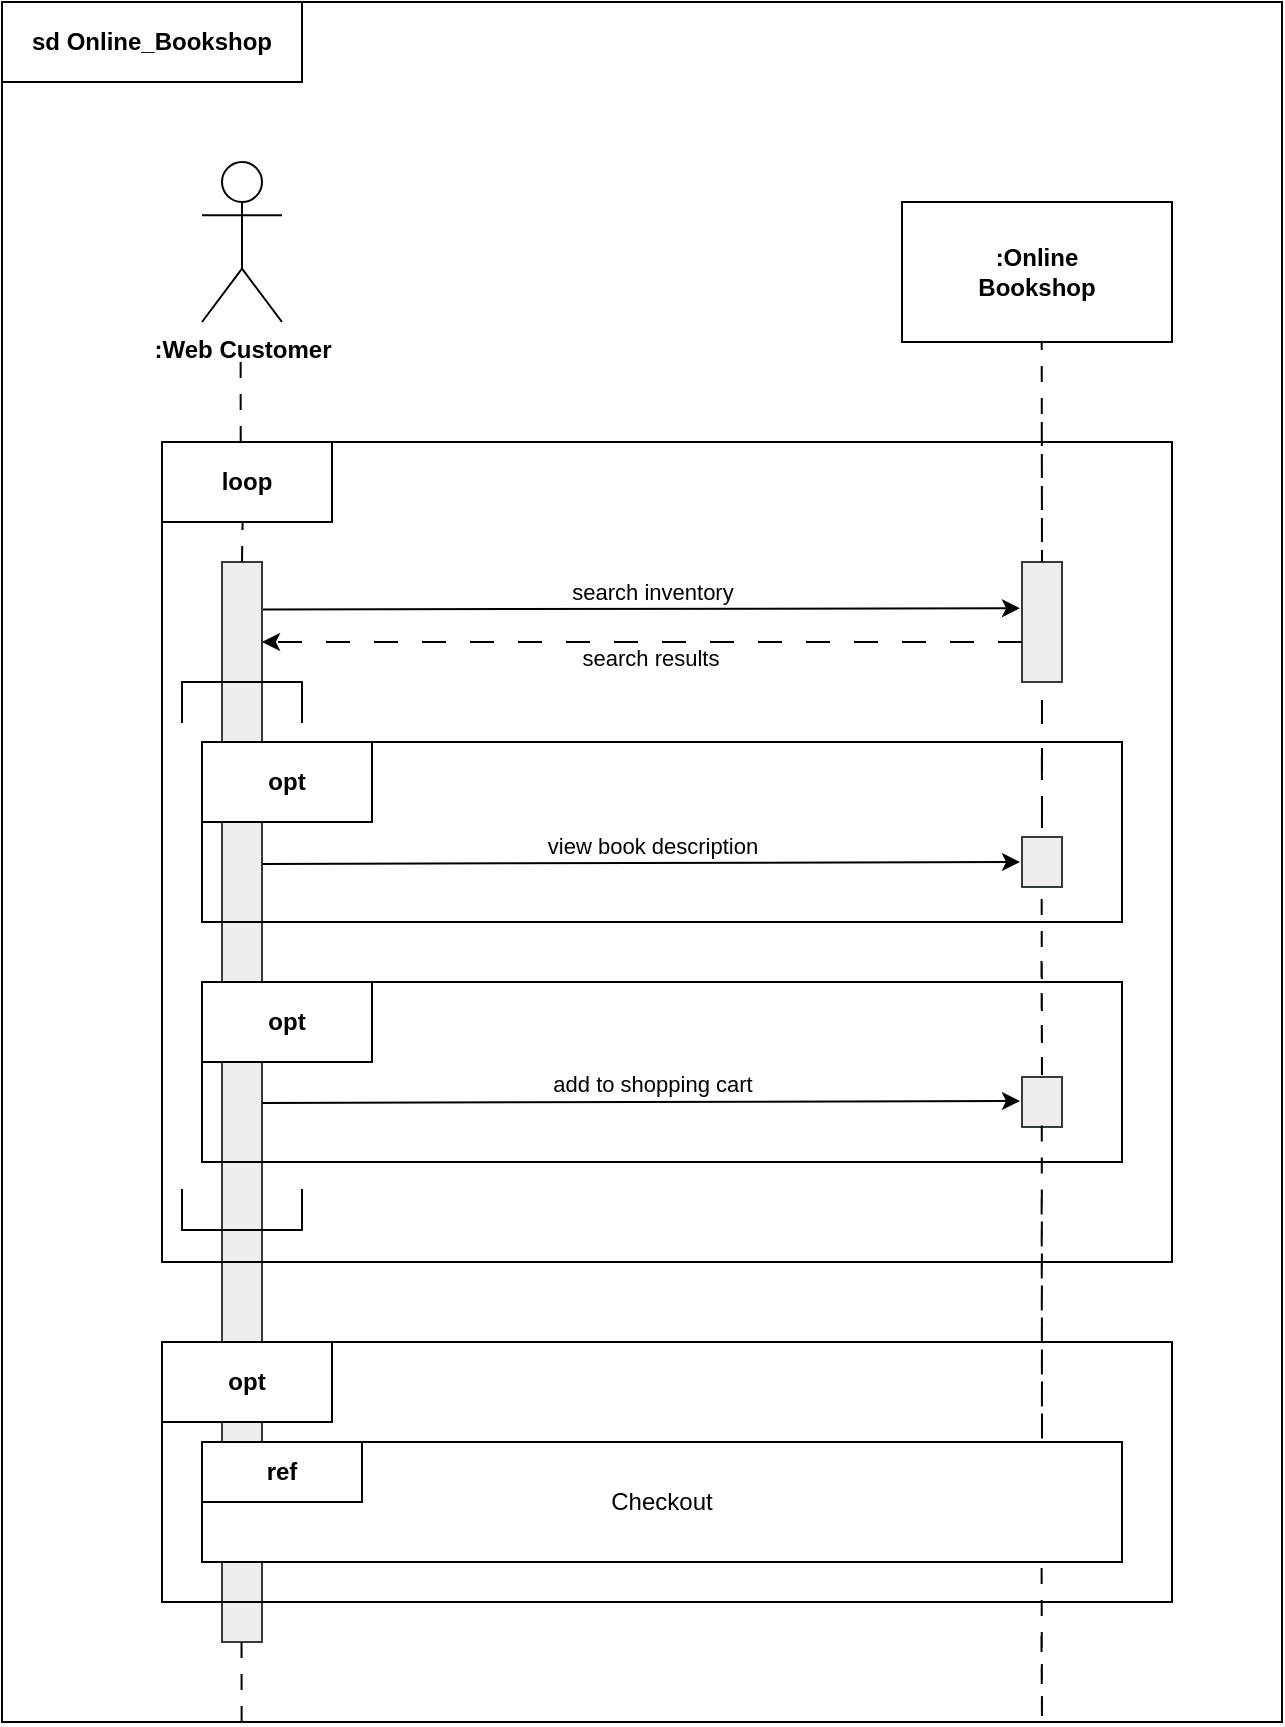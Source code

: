 <mxfile version="26.0.14">
  <diagram name="Page-1" id="vqhNitybVT5fOSRG9gDj">
    <mxGraphModel dx="1865" dy="995" grid="1" gridSize="10" guides="1" tooltips="1" connect="1" arrows="1" fold="1" page="1" pageScale="1" pageWidth="850" pageHeight="1100" math="0" shadow="0">
      <root>
        <mxCell id="0" />
        <mxCell id="yVK1qFC9MktJ_KQmzJeM-52" value="Untitled Layer" parent="0" />
        <mxCell id="1" parent="0" />
        <mxCell id="yVK1qFC9MktJ_KQmzJeM-1" value="" style="rounded=0;whiteSpace=wrap;html=1;" vertex="1" parent="1">
          <mxGeometry x="110" y="90" width="640" height="860" as="geometry" />
        </mxCell>
        <mxCell id="yVK1qFC9MktJ_KQmzJeM-5" value="&lt;b&gt;sd Online_Bookshop&lt;/b&gt;" style="rounded=0;whiteSpace=wrap;html=1;" vertex="1" parent="1">
          <mxGeometry x="110" y="90" width="150" height="40" as="geometry" />
        </mxCell>
        <mxCell id="yVK1qFC9MktJ_KQmzJeM-6" value="&lt;b&gt;:Web Customer&lt;/b&gt;" style="shape=umlActor;verticalLabelPosition=bottom;verticalAlign=top;html=1;outlineConnect=0;" vertex="1" parent="1">
          <mxGeometry x="210" y="170" width="40" height="80" as="geometry" />
        </mxCell>
        <mxCell id="yVK1qFC9MktJ_KQmzJeM-7" value="&lt;b&gt;:Online&lt;/b&gt;&lt;div&gt;&lt;b&gt;Bookshop&lt;/b&gt;&lt;/div&gt;" style="rounded=0;whiteSpace=wrap;html=1;" vertex="1" parent="1">
          <mxGeometry x="560" y="190" width="135" height="70" as="geometry" />
        </mxCell>
        <mxCell id="yVK1qFC9MktJ_KQmzJeM-11" value="&lt;b&gt;loop&lt;/b&gt;" style="rounded=0;whiteSpace=wrap;html=1;" vertex="1" parent="1">
          <mxGeometry x="190" y="310" width="85" height="40" as="geometry" />
        </mxCell>
        <mxCell id="yVK1qFC9MktJ_KQmzJeM-13" value="" style="rounded=0;whiteSpace=wrap;html=1;fillColor=#eeeeee;strokeColor=#36393d;" vertex="1" parent="1">
          <mxGeometry x="620" y="370" width="20" height="60" as="geometry" />
        </mxCell>
        <mxCell id="yVK1qFC9MktJ_KQmzJeM-15" value="" style="endArrow=none;html=1;rounded=0;entryX=0.997;entryY=0.044;entryDx=0;entryDy=0;entryPerimeter=0;startArrow=classic;startFill=1;exitX=-0.05;exitY=0.385;exitDx=0;exitDy=0;exitPerimeter=0;" edge="1" parent="1" source="yVK1qFC9MktJ_KQmzJeM-13" target="yVK1qFC9MktJ_KQmzJeM-12">
          <mxGeometry width="50" height="50" relative="1" as="geometry">
            <mxPoint x="620" y="388" as="sourcePoint" />
            <mxPoint x="240" y="391.71" as="targetPoint" />
          </mxGeometry>
        </mxCell>
        <mxCell id="yVK1qFC9MktJ_KQmzJeM-16" value="search inventory" style="edgeLabel;html=1;align=center;verticalAlign=middle;resizable=0;points=[];" vertex="1" connectable="0" parent="yVK1qFC9MktJ_KQmzJeM-15">
          <mxGeometry x="-0.029" y="2" relative="1" as="geometry">
            <mxPoint y="-11" as="offset" />
          </mxGeometry>
        </mxCell>
        <mxCell id="yVK1qFC9MktJ_KQmzJeM-12" value="" style="rounded=0;whiteSpace=wrap;html=1;fillColor=#eeeeee;strokeColor=#36393d;" vertex="1" parent="1">
          <mxGeometry x="220" y="370" width="20" height="540" as="geometry" />
        </mxCell>
        <mxCell id="yVK1qFC9MktJ_KQmzJeM-17" value="" style="endArrow=classic;html=1;rounded=0;entryX=0.997;entryY=0.044;entryDx=0;entryDy=0;entryPerimeter=0;startArrow=none;startFill=0;endFill=1;dashed=1;dashPattern=12 12;" edge="1" parent="1">
          <mxGeometry width="50" height="50" relative="1" as="geometry">
            <mxPoint x="620" y="410" as="sourcePoint" />
            <mxPoint x="240" y="410" as="targetPoint" />
          </mxGeometry>
        </mxCell>
        <mxCell id="yVK1qFC9MktJ_KQmzJeM-19" value="search results" style="edgeLabel;html=1;align=center;verticalAlign=middle;resizable=0;points=[];" vertex="1" connectable="0" parent="yVK1qFC9MktJ_KQmzJeM-17">
          <mxGeometry x="-0.022" y="1" relative="1" as="geometry">
            <mxPoint y="7" as="offset" />
          </mxGeometry>
        </mxCell>
        <mxCell id="yVK1qFC9MktJ_KQmzJeM-22" value="" style="rounded=0;whiteSpace=wrap;html=1;fillColor=none;" vertex="1" parent="1">
          <mxGeometry x="210" y="580" width="460" height="90" as="geometry" />
        </mxCell>
        <mxCell id="yVK1qFC9MktJ_KQmzJeM-20" value="" style="rounded=0;whiteSpace=wrap;html=1;fillColor=none;" vertex="1" parent="1">
          <mxGeometry x="210" y="460" width="460" height="90" as="geometry" />
        </mxCell>
        <mxCell id="yVK1qFC9MktJ_KQmzJeM-23" value="" style="rounded=0;whiteSpace=wrap;html=1;fillColor=none;" vertex="1" parent="1">
          <mxGeometry x="190" y="760" width="505" height="130" as="geometry" />
        </mxCell>
        <mxCell id="yVK1qFC9MktJ_KQmzJeM-27" value="&lt;b&gt;opt&lt;/b&gt;" style="rounded=0;whiteSpace=wrap;html=1;" vertex="1" parent="1">
          <mxGeometry x="210" y="460" width="85" height="40" as="geometry" />
        </mxCell>
        <mxCell id="yVK1qFC9MktJ_KQmzJeM-28" value="" style="rounded=0;whiteSpace=wrap;html=1;fillColor=#eeeeee;strokeColor=#36393d;" vertex="1" parent="1">
          <mxGeometry x="620" y="507.5" width="20" height="25" as="geometry" />
        </mxCell>
        <mxCell id="yVK1qFC9MktJ_KQmzJeM-38" value="" style="endArrow=none;html=1;rounded=0;entryX=0.997;entryY=0.044;entryDx=0;entryDy=0;entryPerimeter=0;startArrow=classic;startFill=1;exitX=-0.05;exitY=0.385;exitDx=0;exitDy=0;exitPerimeter=0;" edge="1" parent="1">
          <mxGeometry width="50" height="50" relative="1" as="geometry">
            <mxPoint x="619" y="520" as="sourcePoint" />
            <mxPoint x="240" y="521" as="targetPoint" />
          </mxGeometry>
        </mxCell>
        <mxCell id="yVK1qFC9MktJ_KQmzJeM-39" value="view book description" style="edgeLabel;html=1;align=center;verticalAlign=middle;resizable=0;points=[];" vertex="1" connectable="0" parent="yVK1qFC9MktJ_KQmzJeM-38">
          <mxGeometry x="-0.029" y="2" relative="1" as="geometry">
            <mxPoint y="-11" as="offset" />
          </mxGeometry>
        </mxCell>
        <mxCell id="yVK1qFC9MktJ_KQmzJeM-40" value="&lt;b&gt;opt&lt;/b&gt;" style="rounded=0;whiteSpace=wrap;html=1;" vertex="1" parent="1">
          <mxGeometry x="210" y="580" width="85" height="40" as="geometry" />
        </mxCell>
        <mxCell id="yVK1qFC9MktJ_KQmzJeM-41" value="" style="rounded=0;whiteSpace=wrap;html=1;fillColor=#eeeeee;strokeColor=#36393d;" vertex="1" parent="1">
          <mxGeometry x="620" y="627.5" width="20" height="25" as="geometry" />
        </mxCell>
        <mxCell id="yVK1qFC9MktJ_KQmzJeM-42" value="" style="endArrow=none;html=1;rounded=0;entryX=0.997;entryY=0.044;entryDx=0;entryDy=0;entryPerimeter=0;startArrow=classic;startFill=1;exitX=-0.05;exitY=0.385;exitDx=0;exitDy=0;exitPerimeter=0;" edge="1" parent="1">
          <mxGeometry width="50" height="50" relative="1" as="geometry">
            <mxPoint x="619" y="639.5" as="sourcePoint" />
            <mxPoint x="240" y="640.5" as="targetPoint" />
          </mxGeometry>
        </mxCell>
        <mxCell id="yVK1qFC9MktJ_KQmzJeM-43" value="add to shopping cart" style="edgeLabel;html=1;align=center;verticalAlign=middle;resizable=0;points=[];" vertex="1" connectable="0" parent="yVK1qFC9MktJ_KQmzJeM-42">
          <mxGeometry x="-0.029" y="2" relative="1" as="geometry">
            <mxPoint y="-11" as="offset" />
          </mxGeometry>
        </mxCell>
        <mxCell id="yVK1qFC9MktJ_KQmzJeM-45" value="&lt;b&gt;opt&lt;/b&gt;" style="rounded=0;whiteSpace=wrap;html=1;" vertex="1" parent="1">
          <mxGeometry x="190" y="760" width="85" height="40" as="geometry" />
        </mxCell>
        <mxCell id="yVK1qFC9MktJ_KQmzJeM-46" value="Checkout" style="rounded=0;whiteSpace=wrap;html=1;fillColor=default;" vertex="1" parent="1">
          <mxGeometry x="210" y="810" width="460" height="60" as="geometry" />
        </mxCell>
        <mxCell id="yVK1qFC9MktJ_KQmzJeM-47" value="&lt;b&gt;ref&lt;/b&gt;" style="rounded=0;whiteSpace=wrap;html=1;" vertex="1" parent="1">
          <mxGeometry x="210" y="810" width="80" height="30" as="geometry" />
        </mxCell>
        <mxCell id="yVK1qFC9MktJ_KQmzJeM-8" value="" style="rounded=0;whiteSpace=wrap;html=1;fillColor=none;" vertex="1" parent="1">
          <mxGeometry x="190" y="310" width="505" height="410" as="geometry" />
        </mxCell>
        <mxCell id="yVK1qFC9MktJ_KQmzJeM-49" value="" style="shape=partialRectangle;whiteSpace=wrap;html=1;bottom=1;right=1;left=1;top=0;fillColor=none;routingCenterX=-0.5;rotation=-180;" vertex="1" parent="1">
          <mxGeometry x="200" y="430" width="60" height="20" as="geometry" />
        </mxCell>
        <mxCell id="yVK1qFC9MktJ_KQmzJeM-50" value="" style="shape=partialRectangle;whiteSpace=wrap;html=1;bottom=1;right=1;left=1;top=0;fillColor=none;routingCenterX=-0.5;rotation=0;" vertex="1" parent="1">
          <mxGeometry x="200" y="684" width="60" height="20" as="geometry" />
        </mxCell>
        <mxCell id="yVK1qFC9MktJ_KQmzJeM-55" value="" style="endArrow=none;html=1;rounded=0;exitX=0.07;exitY=0;exitDx=0;exitDy=0;exitPerimeter=0;dashed=1;dashPattern=8 8;" edge="1" parent="1">
          <mxGeometry width="50" height="50" relative="1" as="geometry">
            <mxPoint x="229.35" y="310" as="sourcePoint" />
            <mxPoint x="229.31" y="270" as="targetPoint" />
          </mxGeometry>
        </mxCell>
        <mxCell id="yVK1qFC9MktJ_KQmzJeM-56" value="" style="endArrow=none;html=1;rounded=0;dashed=1;dashPattern=8 8;" edge="1" parent="1">
          <mxGeometry width="50" height="50" relative="1" as="geometry">
            <mxPoint x="230" y="370" as="sourcePoint" />
            <mxPoint x="230.31" y="350" as="targetPoint" />
          </mxGeometry>
        </mxCell>
        <mxCell id="yVK1qFC9MktJ_KQmzJeM-57" value="" style="endArrow=none;html=1;rounded=0;exitX=0.07;exitY=0;exitDx=0;exitDy=0;exitPerimeter=0;dashed=1;dashPattern=8 8;" edge="1" parent="1">
          <mxGeometry width="50" height="50" relative="1" as="geometry">
            <mxPoint x="229.81" y="950" as="sourcePoint" />
            <mxPoint x="229.77" y="910" as="targetPoint" />
          </mxGeometry>
        </mxCell>
        <mxCell id="yVK1qFC9MktJ_KQmzJeM-58" value="" style="endArrow=none;html=1;rounded=0;exitX=0.07;exitY=0;exitDx=0;exitDy=0;exitPerimeter=0;dashed=1;dashPattern=8 8;" edge="1" parent="1">
          <mxGeometry width="50" height="50" relative="1" as="geometry">
            <mxPoint x="629.89" y="300" as="sourcePoint" />
            <mxPoint x="629.85" y="260" as="targetPoint" />
            <Array as="points">
              <mxPoint x="630" y="370" />
            </Array>
          </mxGeometry>
        </mxCell>
        <mxCell id="yVK1qFC9MktJ_KQmzJeM-60" value="" style="endArrow=none;html=1;rounded=0;exitX=0.07;exitY=0;exitDx=0;exitDy=0;exitPerimeter=0;dashed=1;dashPattern=12 12;" edge="1" parent="1">
          <mxGeometry width="50" height="50" relative="1" as="geometry">
            <mxPoint x="629.93" y="467" as="sourcePoint" />
            <mxPoint x="630" y="430" as="targetPoint" />
            <Array as="points">
              <mxPoint x="630" y="507" />
            </Array>
          </mxGeometry>
        </mxCell>
        <mxCell id="yVK1qFC9MktJ_KQmzJeM-61" value="" style="endArrow=none;html=1;rounded=0;exitX=0.07;exitY=0;exitDx=0;exitDy=0;exitPerimeter=0;dashed=1;dashPattern=8 8;" edge="1" parent="1">
          <mxGeometry width="50" height="50" relative="1" as="geometry">
            <mxPoint x="629.75" y="569.5" as="sourcePoint" />
            <mxPoint x="629.82" y="532.5" as="targetPoint" />
            <Array as="points">
              <mxPoint x="630" y="630" />
            </Array>
          </mxGeometry>
        </mxCell>
        <mxCell id="yVK1qFC9MktJ_KQmzJeM-62" value="" style="endArrow=none;html=1;rounded=0;exitX=0.07;exitY=0;exitDx=0;exitDy=0;exitPerimeter=0;dashed=1;dashPattern=8 8;" edge="1" parent="1">
          <mxGeometry width="50" height="50" relative="1" as="geometry">
            <mxPoint x="629.82" y="688.25" as="sourcePoint" />
            <mxPoint x="629.89" y="651.25" as="targetPoint" />
            <Array as="points">
              <mxPoint x="630" y="810" />
            </Array>
          </mxGeometry>
        </mxCell>
        <mxCell id="yVK1qFC9MktJ_KQmzJeM-63" value="" style="endArrow=none;html=1;rounded=0;exitX=0.07;exitY=0;exitDx=0;exitDy=0;exitPerimeter=0;dashed=1;dashPattern=8 8;" edge="1" parent="1">
          <mxGeometry width="50" height="50" relative="1" as="geometry">
            <mxPoint x="629.73" y="907" as="sourcePoint" />
            <mxPoint x="629.8" y="870" as="targetPoint" />
            <Array as="points">
              <mxPoint x="630" y="950" />
            </Array>
          </mxGeometry>
        </mxCell>
      </root>
    </mxGraphModel>
  </diagram>
</mxfile>
